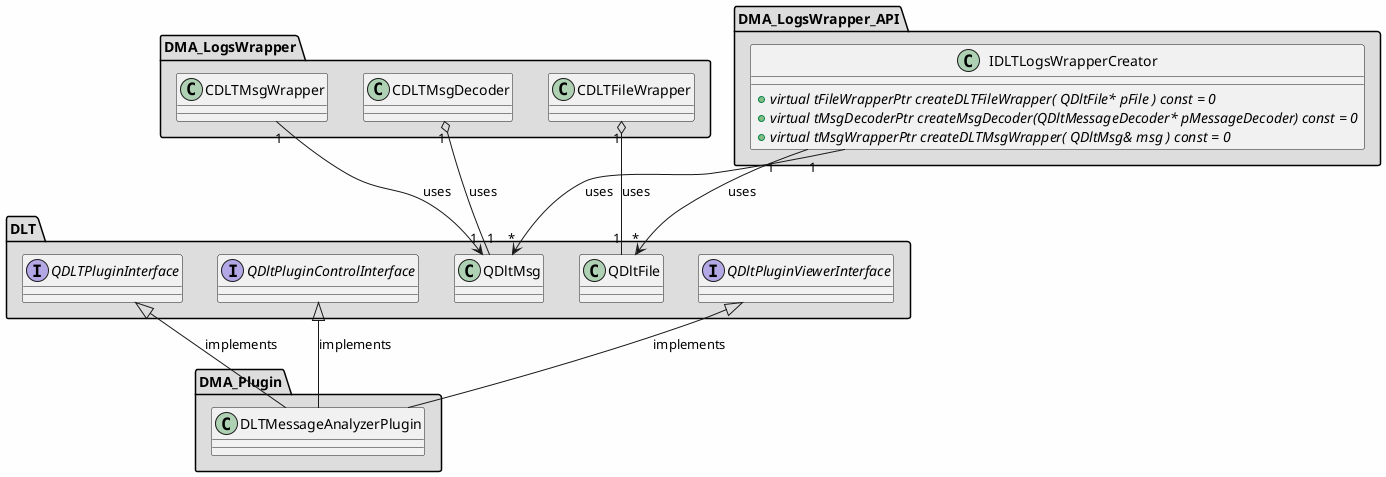 
@startuml

skinparam backgroundColor #FEFEFE
skinparam wrapWidth 600
package "DLT" #DDDDDD
{

interface "QDLTPluginInterface"
{
}

class "QDltFile"
{
}

class "QDltMsg"
{
}

interface "QDltPluginControlInterface"
{
}

interface "QDltPluginViewerInterface"
{
}

}

package "DMA_LogsWrapper" #DDDDDD
{

class "CDLTFileWrapper"
{
}

class "CDLTMsgDecoder"
{
}

class "CDLTMsgWrapper"
{
}

}

package "DMA_LogsWrapper_API" #DDDDDD
{

class "IDLTLogsWrapperCreator"
{
    + {abstract} virtual tFileWrapperPtr createDLTFileWrapper( QDltFile* pFile ) const = 0
    + {abstract} virtual tMsgDecoderPtr createMsgDecoder(QDltMessageDecoder* pMessageDecoder) const = 0
    + {abstract} virtual tMsgWrapperPtr createDLTMsgWrapper( QDltMsg& msg ) const = 0
}

}

package "DMA_Plugin" #DDDDDD
{

class "DLTMessageAnalyzerPlugin"
{
}

}

'====================Inheritance section====================
QDLTPluginInterface <|-- DLTMessageAnalyzerPlugin : implements
QDltPluginControlInterface <|-- DLTMessageAnalyzerPlugin : implements
QDltPluginViewerInterface <|-- DLTMessageAnalyzerPlugin : implements

'====================Dependencies section====================
CDLTFileWrapper "1" o-- "1" QDltFile : uses
CDLTMsgDecoder "1" o-- "1" QDltMsg : uses
CDLTMsgWrapper "1" --> "1" QDltMsg : uses
IDLTLogsWrapperCreator "1" --> "*" QDltFile : uses
IDLTLogsWrapperCreator "1" --> "*" QDltMsg : uses

@enduml